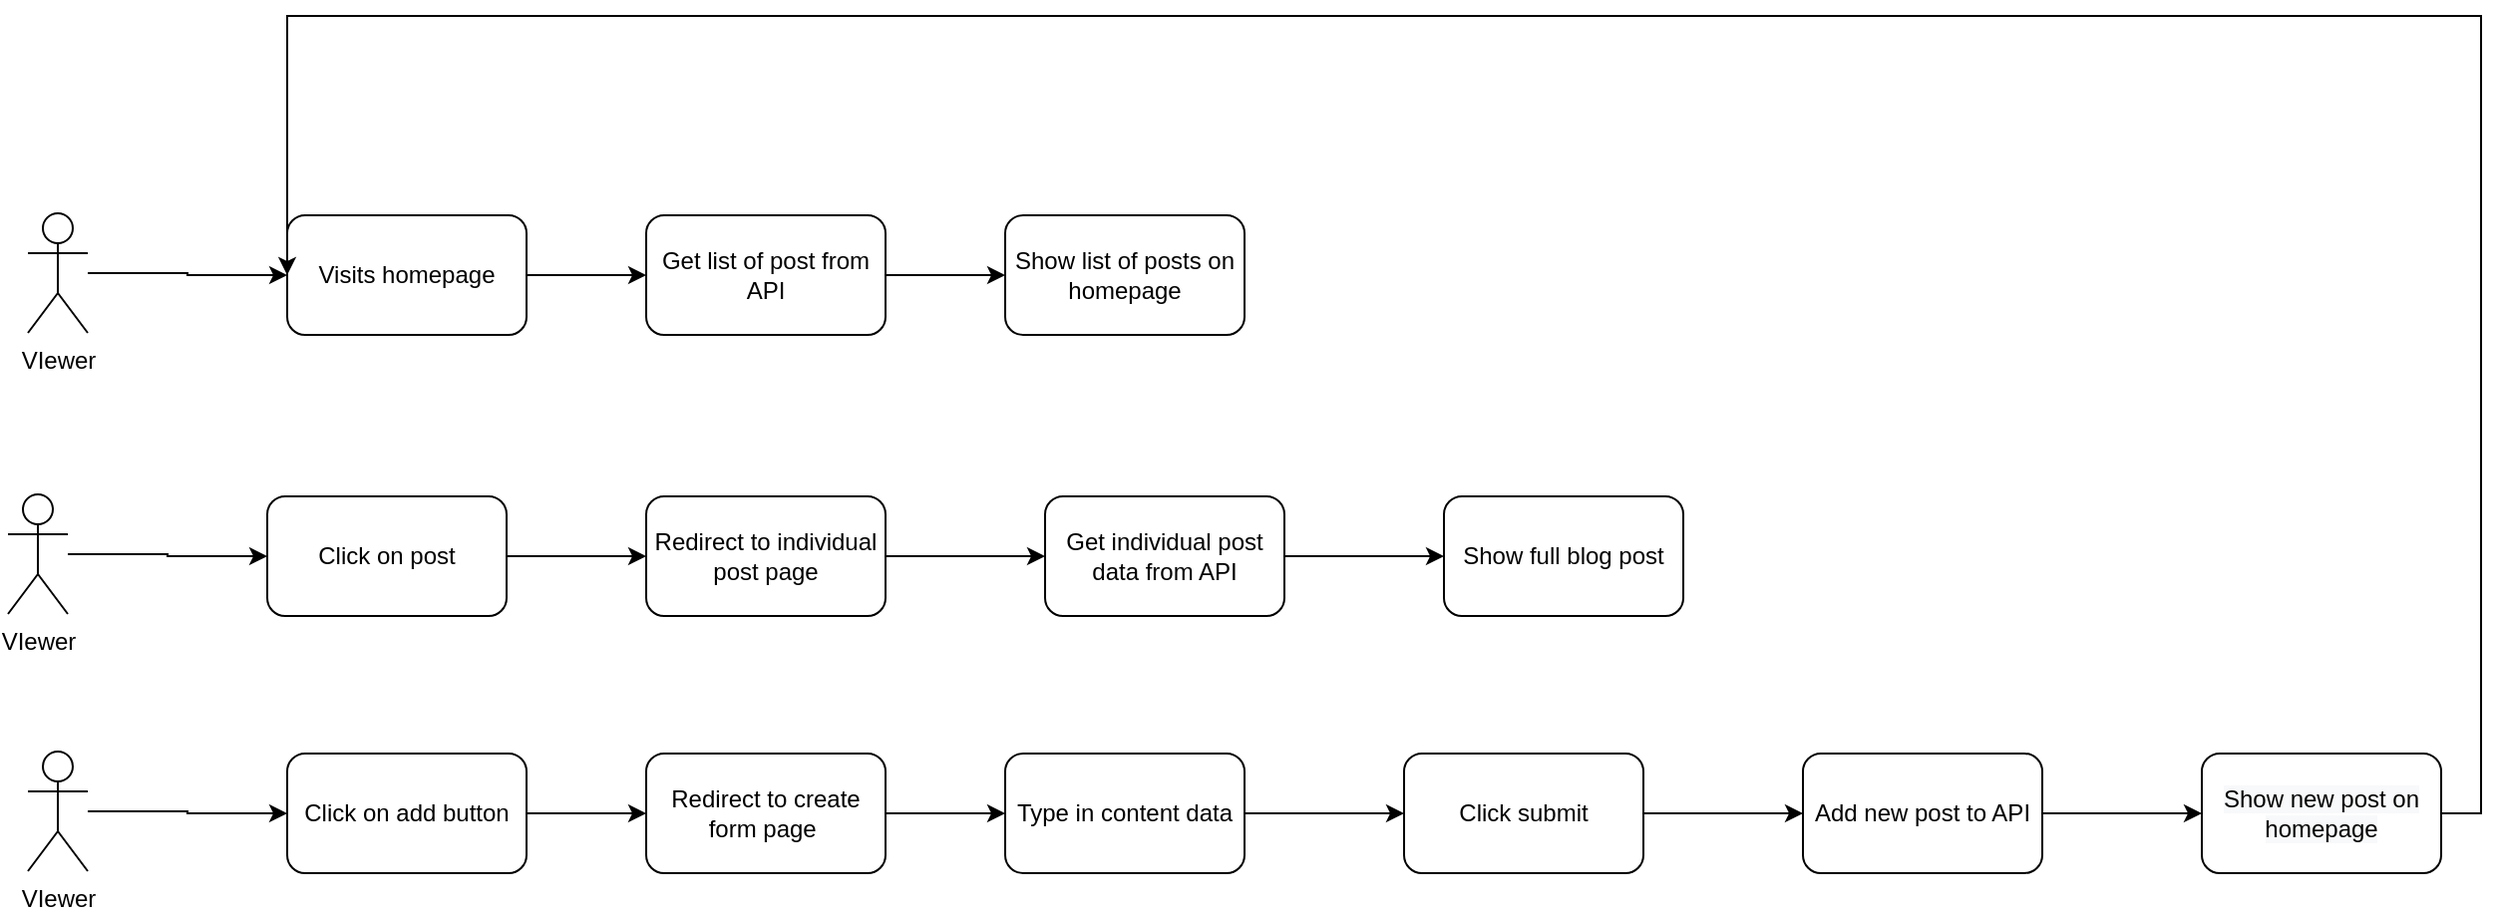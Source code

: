 <mxfile version="14.4.8" type="device"><diagram id="FCbLRox-n7K8HFB-CgSa" name="Page-1"><mxGraphModel dx="805" dy="587" grid="1" gridSize="10" guides="1" tooltips="1" connect="1" arrows="1" fold="1" page="1" pageScale="1" pageWidth="850" pageHeight="1100" math="0" shadow="0"><root><mxCell id="0"/><mxCell id="1" parent="0"/><mxCell id="M9HFtwLZY21wVbwjVNCP-5" value="" style="edgeStyle=orthogonalEdgeStyle;rounded=0;orthogonalLoop=1;jettySize=auto;html=1;" edge="1" parent="1" source="M9HFtwLZY21wVbwjVNCP-1" target="M9HFtwLZY21wVbwjVNCP-2"><mxGeometry relative="1" as="geometry"/></mxCell><mxCell id="M9HFtwLZY21wVbwjVNCP-1" value="VIewer" style="shape=umlActor;verticalLabelPosition=bottom;verticalAlign=top;html=1;outlineConnect=0;" vertex="1" parent="1"><mxGeometry x="20" y="219" width="30" height="60" as="geometry"/></mxCell><mxCell id="M9HFtwLZY21wVbwjVNCP-6" value="" style="edgeStyle=orthogonalEdgeStyle;rounded=0;orthogonalLoop=1;jettySize=auto;html=1;" edge="1" parent="1" source="M9HFtwLZY21wVbwjVNCP-2" target="M9HFtwLZY21wVbwjVNCP-3"><mxGeometry relative="1" as="geometry"/></mxCell><mxCell id="M9HFtwLZY21wVbwjVNCP-2" value="Visits homepage" style="rounded=1;whiteSpace=wrap;html=1;" vertex="1" parent="1"><mxGeometry x="150" y="220" width="120" height="60" as="geometry"/></mxCell><mxCell id="M9HFtwLZY21wVbwjVNCP-7" value="" style="edgeStyle=orthogonalEdgeStyle;rounded=0;orthogonalLoop=1;jettySize=auto;html=1;" edge="1" parent="1" source="M9HFtwLZY21wVbwjVNCP-3" target="M9HFtwLZY21wVbwjVNCP-4"><mxGeometry relative="1" as="geometry"/></mxCell><mxCell id="M9HFtwLZY21wVbwjVNCP-3" value="Get list of post from API" style="rounded=1;whiteSpace=wrap;html=1;" vertex="1" parent="1"><mxGeometry x="330" y="220" width="120" height="60" as="geometry"/></mxCell><mxCell id="M9HFtwLZY21wVbwjVNCP-4" value="Show list of posts on homepage" style="rounded=1;whiteSpace=wrap;html=1;" vertex="1" parent="1"><mxGeometry x="510" y="220" width="120" height="60" as="geometry"/></mxCell><mxCell id="M9HFtwLZY21wVbwjVNCP-8" value="" style="edgeStyle=orthogonalEdgeStyle;rounded=0;orthogonalLoop=1;jettySize=auto;html=1;" edge="1" parent="1" source="M9HFtwLZY21wVbwjVNCP-9" target="M9HFtwLZY21wVbwjVNCP-11"><mxGeometry relative="1" as="geometry"/></mxCell><mxCell id="M9HFtwLZY21wVbwjVNCP-9" value="VIewer" style="shape=umlActor;verticalLabelPosition=bottom;verticalAlign=top;html=1;outlineConnect=0;" vertex="1" parent="1"><mxGeometry x="10" y="360" width="30" height="60" as="geometry"/></mxCell><mxCell id="M9HFtwLZY21wVbwjVNCP-11" value="Click on post" style="rounded=1;whiteSpace=wrap;html=1;" vertex="1" parent="1"><mxGeometry x="140" y="361" width="120" height="60" as="geometry"/></mxCell><mxCell id="M9HFtwLZY21wVbwjVNCP-12" value="" style="edgeStyle=orthogonalEdgeStyle;rounded=0;orthogonalLoop=1;jettySize=auto;html=1;exitX=1;exitY=0.5;exitDx=0;exitDy=0;" edge="1" parent="1" source="M9HFtwLZY21wVbwjVNCP-11" target="M9HFtwLZY21wVbwjVNCP-14"><mxGeometry relative="1" as="geometry"><mxPoint x="270" y="391" as="sourcePoint"/></mxGeometry></mxCell><mxCell id="M9HFtwLZY21wVbwjVNCP-23" value="" style="edgeStyle=orthogonalEdgeStyle;rounded=0;orthogonalLoop=1;jettySize=auto;html=1;" edge="1" parent="1" source="M9HFtwLZY21wVbwjVNCP-14" target="M9HFtwLZY21wVbwjVNCP-22"><mxGeometry relative="1" as="geometry"/></mxCell><mxCell id="M9HFtwLZY21wVbwjVNCP-14" value="Redirect to individual post page" style="rounded=1;whiteSpace=wrap;html=1;" vertex="1" parent="1"><mxGeometry x="330" y="361" width="120" height="60" as="geometry"/></mxCell><mxCell id="M9HFtwLZY21wVbwjVNCP-15" value="" style="edgeStyle=orthogonalEdgeStyle;rounded=0;orthogonalLoop=1;jettySize=auto;html=1;" edge="1" parent="1" source="M9HFtwLZY21wVbwjVNCP-16" target="M9HFtwLZY21wVbwjVNCP-18"><mxGeometry relative="1" as="geometry"/></mxCell><mxCell id="M9HFtwLZY21wVbwjVNCP-16" value="VIewer" style="shape=umlActor;verticalLabelPosition=bottom;verticalAlign=top;html=1;outlineConnect=0;" vertex="1" parent="1"><mxGeometry x="20" y="489" width="30" height="60" as="geometry"/></mxCell><mxCell id="M9HFtwLZY21wVbwjVNCP-17" value="" style="edgeStyle=orthogonalEdgeStyle;rounded=0;orthogonalLoop=1;jettySize=auto;html=1;" edge="1" parent="1" source="M9HFtwLZY21wVbwjVNCP-18" target="M9HFtwLZY21wVbwjVNCP-20"><mxGeometry relative="1" as="geometry"/></mxCell><mxCell id="M9HFtwLZY21wVbwjVNCP-18" value="Click on add button" style="rounded=1;whiteSpace=wrap;html=1;" vertex="1" parent="1"><mxGeometry x="150" y="490" width="120" height="60" as="geometry"/></mxCell><mxCell id="M9HFtwLZY21wVbwjVNCP-19" value="" style="edgeStyle=orthogonalEdgeStyle;rounded=0;orthogonalLoop=1;jettySize=auto;html=1;" edge="1" parent="1" source="M9HFtwLZY21wVbwjVNCP-20" target="M9HFtwLZY21wVbwjVNCP-21"><mxGeometry relative="1" as="geometry"/></mxCell><mxCell id="M9HFtwLZY21wVbwjVNCP-20" value="Redirect to create form page&amp;nbsp;" style="rounded=1;whiteSpace=wrap;html=1;" vertex="1" parent="1"><mxGeometry x="330" y="490" width="120" height="60" as="geometry"/></mxCell><mxCell id="JGO-PmX--cVWc9yShEAK-2" value="" style="edgeStyle=orthogonalEdgeStyle;rounded=0;orthogonalLoop=1;jettySize=auto;html=1;" edge="1" parent="1" source="M9HFtwLZY21wVbwjVNCP-21" target="JGO-PmX--cVWc9yShEAK-1"><mxGeometry relative="1" as="geometry"/></mxCell><mxCell id="M9HFtwLZY21wVbwjVNCP-21" value="Type in content data" style="rounded=1;whiteSpace=wrap;html=1;" vertex="1" parent="1"><mxGeometry x="510" y="490" width="120" height="60" as="geometry"/></mxCell><mxCell id="M9HFtwLZY21wVbwjVNCP-25" value="" style="edgeStyle=orthogonalEdgeStyle;rounded=0;orthogonalLoop=1;jettySize=auto;html=1;" edge="1" parent="1" source="M9HFtwLZY21wVbwjVNCP-22" target="M9HFtwLZY21wVbwjVNCP-24"><mxGeometry relative="1" as="geometry"/></mxCell><mxCell id="M9HFtwLZY21wVbwjVNCP-22" value="Get individual post data from API" style="whiteSpace=wrap;html=1;rounded=1;" vertex="1" parent="1"><mxGeometry x="530" y="361" width="120" height="60" as="geometry"/></mxCell><mxCell id="M9HFtwLZY21wVbwjVNCP-24" value="Show full blog post" style="whiteSpace=wrap;html=1;rounded=1;" vertex="1" parent="1"><mxGeometry x="730" y="361" width="120" height="60" as="geometry"/></mxCell><mxCell id="JGO-PmX--cVWc9yShEAK-4" value="" style="edgeStyle=orthogonalEdgeStyle;rounded=0;orthogonalLoop=1;jettySize=auto;html=1;" edge="1" parent="1" source="JGO-PmX--cVWc9yShEAK-1" target="JGO-PmX--cVWc9yShEAK-3"><mxGeometry relative="1" as="geometry"/></mxCell><mxCell id="JGO-PmX--cVWc9yShEAK-1" value="Click submit" style="whiteSpace=wrap;html=1;rounded=1;" vertex="1" parent="1"><mxGeometry x="710" y="490" width="120" height="60" as="geometry"/></mxCell><mxCell id="JGO-PmX--cVWc9yShEAK-6" value="" style="edgeStyle=orthogonalEdgeStyle;rounded=0;orthogonalLoop=1;jettySize=auto;html=1;" edge="1" parent="1" source="JGO-PmX--cVWc9yShEAK-3" target="JGO-PmX--cVWc9yShEAK-5"><mxGeometry relative="1" as="geometry"/></mxCell><mxCell id="JGO-PmX--cVWc9yShEAK-3" value="Add new post to API" style="whiteSpace=wrap;html=1;rounded=1;" vertex="1" parent="1"><mxGeometry x="910" y="490" width="120" height="60" as="geometry"/></mxCell><mxCell id="JGO-PmX--cVWc9yShEAK-7" style="edgeStyle=orthogonalEdgeStyle;rounded=0;orthogonalLoop=1;jettySize=auto;html=1;exitX=1;exitY=0.5;exitDx=0;exitDy=0;entryX=0;entryY=0.5;entryDx=0;entryDy=0;" edge="1" parent="1" source="JGO-PmX--cVWc9yShEAK-5" target="M9HFtwLZY21wVbwjVNCP-2"><mxGeometry relative="1" as="geometry"><mxPoint x="141" y="-203.556" as="targetPoint"/><Array as="points"><mxPoint x="1250" y="520"/><mxPoint x="1250" y="120"/><mxPoint x="150" y="120"/></Array></mxGeometry></mxCell><mxCell id="JGO-PmX--cVWc9yShEAK-5" value="&#10;&#10;&lt;span style=&quot;color: rgb(0, 0, 0); font-family: helvetica; font-size: 12px; font-style: normal; font-weight: 400; letter-spacing: normal; text-align: center; text-indent: 0px; text-transform: none; word-spacing: 0px; background-color: rgb(248, 249, 250); display: inline; float: none;&quot;&gt;Show new post on homepage&lt;/span&gt;&#10;&#10;" style="whiteSpace=wrap;html=1;rounded=1;" vertex="1" parent="1"><mxGeometry x="1110" y="490" width="120" height="60" as="geometry"/></mxCell></root></mxGraphModel></diagram></mxfile>